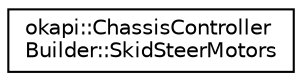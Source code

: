 digraph "Graphical Class Hierarchy"
{
 // LATEX_PDF_SIZE
  edge [fontname="Helvetica",fontsize="10",labelfontname="Helvetica",labelfontsize="10"];
  node [fontname="Helvetica",fontsize="10",shape=record];
  rankdir="LR";
  Node0 [label="okapi::ChassisController\lBuilder::SkidSteerMotors",height=0.2,width=0.4,color="black", fillcolor="white", style="filled",URL="$structokapi_1_1ChassisControllerBuilder_1_1SkidSteerMotors.html",tooltip=" "];
}
